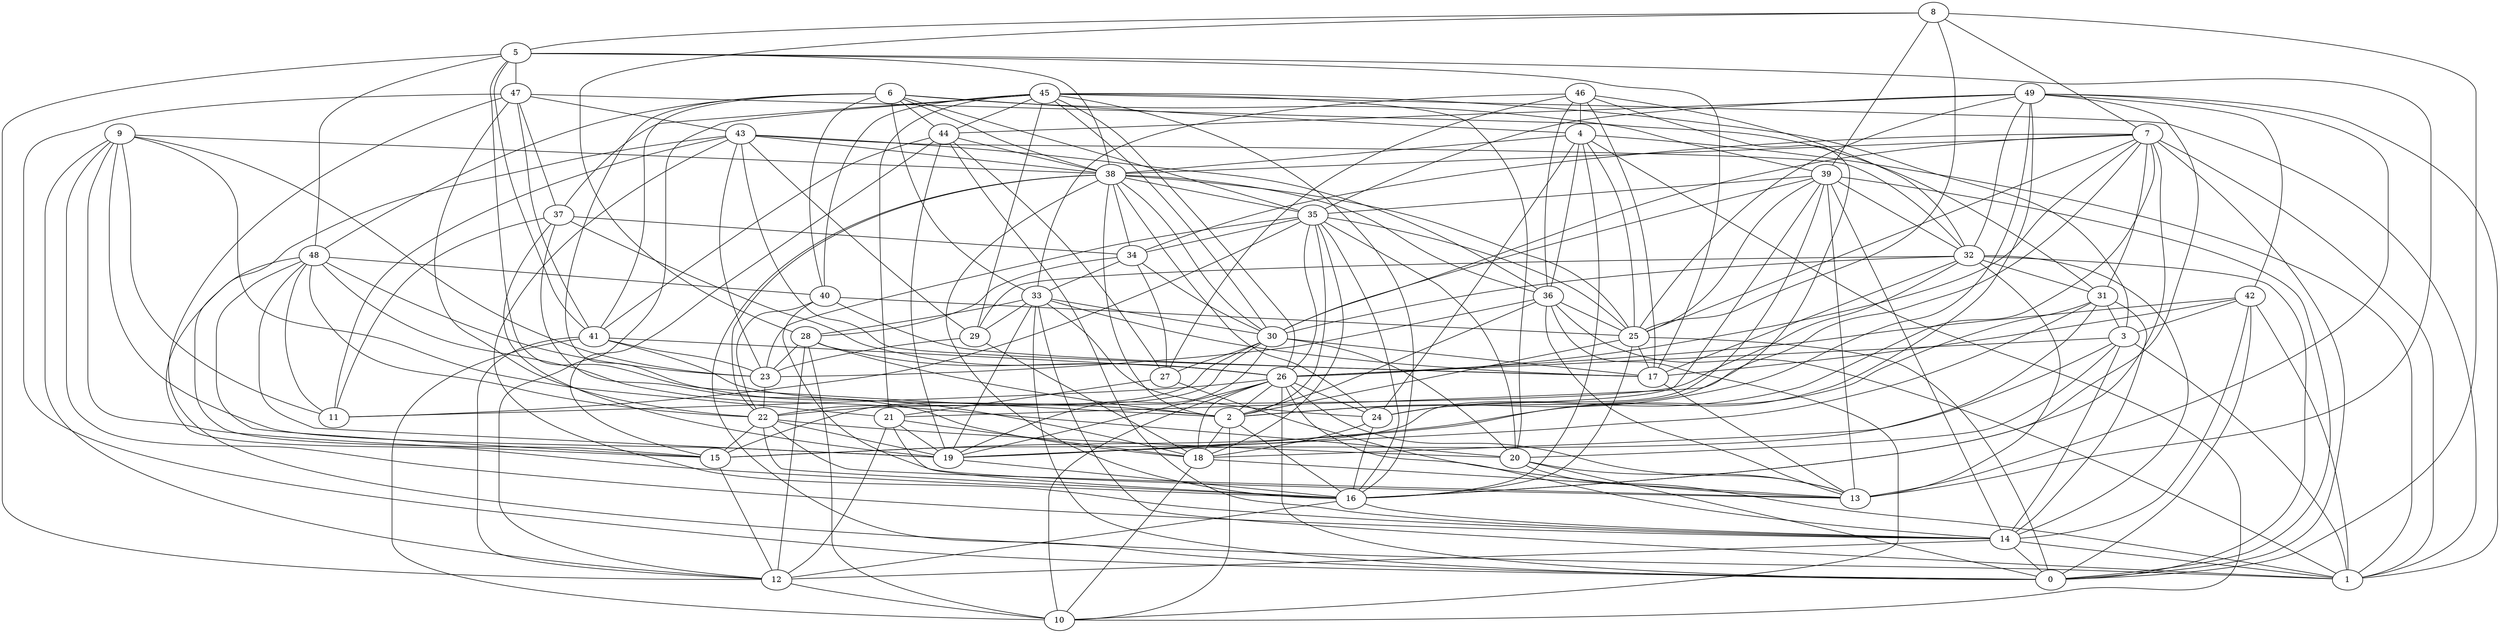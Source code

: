 digraph GG_graph {

subgraph G_graph {
edge [color = black]
"20" -> "1" [dir = none]
"20" -> "13" [dir = none]
"43" -> "11" [dir = none]
"43" -> "32" [dir = none]
"43" -> "15" [dir = none]
"43" -> "29" [dir = none]
"43" -> "23" [dir = none]
"43" -> "36" [dir = none]
"43" -> "14" [dir = none]
"8" -> "39" [dir = none]
"8" -> "5" [dir = none]
"8" -> "0" [dir = none]
"8" -> "25" [dir = none]
"4" -> "1" [dir = none]
"4" -> "24" [dir = none]
"4" -> "10" [dir = none]
"4" -> "16" [dir = none]
"4" -> "38" [dir = none]
"31" -> "19" [dir = none]
"31" -> "18" [dir = none]
"38" -> "16" [dir = none]
"38" -> "30" [dir = none]
"38" -> "36" [dir = none]
"38" -> "25" [dir = none]
"38" -> "0" [dir = none]
"38" -> "2" [dir = none]
"36" -> "10" [dir = none]
"36" -> "25" [dir = none]
"36" -> "1" [dir = none]
"42" -> "26" [dir = none]
"42" -> "0" [dir = none]
"42" -> "14" [dir = none]
"42" -> "17" [dir = none]
"42" -> "3" [dir = none]
"42" -> "1" [dir = none]
"49" -> "44" [dir = none]
"49" -> "1" [dir = none]
"49" -> "25" [dir = none]
"49" -> "19" [dir = none]
"48" -> "23" [dir = none]
"48" -> "22" [dir = none]
"48" -> "19" [dir = none]
"48" -> "16" [dir = none]
"48" -> "40" [dir = none]
"48" -> "15" [dir = none]
"18" -> "13" [dir = none]
"18" -> "10" [dir = none]
"37" -> "18" [dir = none]
"37" -> "19" [dir = none]
"37" -> "11" [dir = none]
"22" -> "13" [dir = none]
"22" -> "20" [dir = none]
"9" -> "12" [dir = none]
"9" -> "19" [dir = none]
"9" -> "38" [dir = none]
"9" -> "23" [dir = none]
"27" -> "13" [dir = none]
"27" -> "21" [dir = none]
"35" -> "20" [dir = none]
"35" -> "34" [dir = none]
"35" -> "25" [dir = none]
"35" -> "23" [dir = none]
"35" -> "11" [dir = none]
"19" -> "16" [dir = none]
"47" -> "1" [dir = none]
"47" -> "0" [dir = none]
"47" -> "43" [dir = none]
"17" -> "13" [dir = none]
"40" -> "25" [dir = none]
"40" -> "22" [dir = none]
"40" -> "17" [dir = none]
"40" -> "13" [dir = none]
"29" -> "23" [dir = none]
"15" -> "12" [dir = none]
"5" -> "12" [dir = none]
"5" -> "41" [dir = none]
"5" -> "17" [dir = none]
"5" -> "48" [dir = none]
"41" -> "12" [dir = none]
"41" -> "10" [dir = none]
"41" -> "2" [dir = none]
"41" -> "23" [dir = none]
"28" -> "26" [dir = none]
"28" -> "23" [dir = none]
"7" -> "31" [dir = none]
"7" -> "1" [dir = none]
"7" -> "25" [dir = none]
"7" -> "38" [dir = none]
"7" -> "24" [dir = none]
"7" -> "21" [dir = none]
"7" -> "34" [dir = none]
"46" -> "36" [dir = none]
"46" -> "27" [dir = none]
"46" -> "33" [dir = none]
"46" -> "24" [dir = none]
"23" -> "22" [dir = none]
"21" -> "19" [dir = none]
"21" -> "16" [dir = none]
"21" -> "18" [dir = none]
"21" -> "12" [dir = none]
"44" -> "14" [dir = none]
"44" -> "19" [dir = none]
"44" -> "15" [dir = none]
"44" -> "38" [dir = none]
"24" -> "18" [dir = none]
"33" -> "30" [dir = none]
"33" -> "1" [dir = none]
"33" -> "19" [dir = none]
"33" -> "17" [dir = none]
"6" -> "48" [dir = none]
"6" -> "33" [dir = none]
"6" -> "44" [dir = none]
"6" -> "40" [dir = none]
"6" -> "41" [dir = none]
"6" -> "38" [dir = none]
"45" -> "21" [dir = none]
"45" -> "44" [dir = none]
"45" -> "30" [dir = none]
"45" -> "40" [dir = none]
"45" -> "1" [dir = none]
"45" -> "26" [dir = none]
"3" -> "19" [dir = none]
"3" -> "26" [dir = none]
"30" -> "27" [dir = none]
"30" -> "17" [dir = none]
"30" -> "19" [dir = none]
"30" -> "15" [dir = none]
"2" -> "16" [dir = none]
"25" -> "0" [dir = none]
"25" -> "2" [dir = none]
"25" -> "17" [dir = none]
"26" -> "11" [dir = none]
"26" -> "2" [dir = none]
"32" -> "29" [dir = none]
"32" -> "0" [dir = none]
"32" -> "22" [dir = none]
"32" -> "30" [dir = none]
"14" -> "0" [dir = none]
"14" -> "1" [dir = none]
"34" -> "27" [dir = none]
"34" -> "28" [dir = none]
"39" -> "14" [dir = none]
"39" -> "15" [dir = none]
"39" -> "0" [dir = none]
"39" -> "13" [dir = none]
"39" -> "25" [dir = none]
"39" -> "32" [dir = none]
"22" -> "15" [dir = none]
"38" -> "22" [dir = none]
"32" -> "31" [dir = none]
"31" -> "14" [dir = none]
"46" -> "17" [dir = none]
"47" -> "22" [dir = none]
"34" -> "30" [dir = none]
"37" -> "26" [dir = none]
"30" -> "22" [dir = none]
"47" -> "41" [dir = none]
"49" -> "16" [dir = none]
"47" -> "37" [dir = none]
"6" -> "18" [dir = none]
"9" -> "15" [dir = none]
"16" -> "14" [dir = none]
"39" -> "2" [dir = none]
"32" -> "13" [dir = none]
"49" -> "13" [dir = none]
"48" -> "11" [dir = none]
"5" -> "47" [dir = none]
"39" -> "35" [dir = none]
"46" -> "32" [dir = none]
"39" -> "30" [dir = none]
"45" -> "29" [dir = none]
"30" -> "20" [dir = none]
"33" -> "29" [dir = none]
"41" -> "26" [dir = none]
"26" -> "19" [dir = none]
"9" -> "14" [dir = none]
"38" -> "35" [dir = none]
"26" -> "18" [dir = none]
"6" -> "35" [dir = none]
"28" -> "12" [dir = none]
"47" -> "31" [dir = none]
"45" -> "37" [dir = none]
"35" -> "16" [dir = none]
"20" -> "0" [dir = none]
"29" -> "18" [dir = none]
"33" -> "28" [dir = none]
"38" -> "24" [dir = none]
"3" -> "1" [dir = none]
"22" -> "16" [dir = none]
"12" -> "10" [dir = none]
"32" -> "17" [dir = none]
"4" -> "25" [dir = none]
"2" -> "10" [dir = none]
"36" -> "2" [dir = none]
"5" -> "13" [dir = none]
"22" -> "19" [dir = none]
"35" -> "26" [dir = none]
"48" -> "20" [dir = none]
"5" -> "38" [dir = none]
"26" -> "10" [dir = none]
"36" -> "13" [dir = none]
"24" -> "16" [dir = none]
"8" -> "28" [dir = none]
"6" -> "39" [dir = none]
"9" -> "11" [dir = none]
"7" -> "26" [dir = none]
"45" -> "16" [dir = none]
"44" -> "27" [dir = none]
"25" -> "16" [dir = none]
"8" -> "7" [dir = none]
"36" -> "23" [dir = none]
"7" -> "16" [dir = none]
"26" -> "14" [dir = none]
"9" -> "21" [dir = none]
"35" -> "2" [dir = none]
"26" -> "13" [dir = none]
"44" -> "41" [dir = none]
"32" -> "14" [dir = none]
"28" -> "10" [dir = none]
"31" -> "15" [dir = none]
"45" -> "3" [dir = none]
"5" -> "2" [dir = none]
"2" -> "18" [dir = none]
"49" -> "42" [dir = none]
"28" -> "2" [dir = none]
"6" -> "4" [dir = none]
"26" -> "0" [dir = none]
"26" -> "24" [dir = none]
"33" -> "0" [dir = none]
"38" -> "34" [dir = none]
"3" -> "14" [dir = none]
"37" -> "34" [dir = none]
"43" -> "38" [dir = none]
"43" -> "17" [dir = none]
"33" -> "24" [dir = none]
"34" -> "33" [dir = none]
"4" -> "36" [dir = none]
"7" -> "0" [dir = none]
"49" -> "35" [dir = none]
"14" -> "12" [dir = none]
"49" -> "32" [dir = none]
"45" -> "12" [dir = none]
"7" -> "30" [dir = none]
"46" -> "4" [dir = none]
"49" -> "2" [dir = none]
"16" -> "12" [dir = none]
"35" -> "18" [dir = none]
"45" -> "20" [dir = none]
"31" -> "3" [dir = none]
"3" -> "20" [dir = none]
}

}
